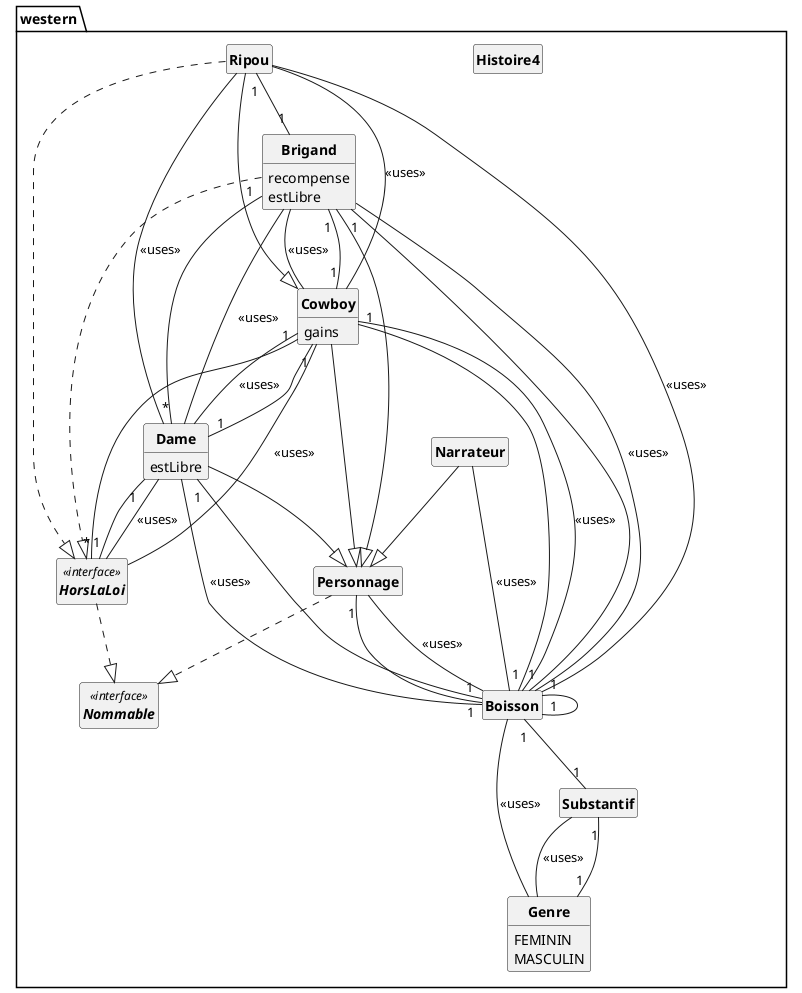 @startuml
'https://plantuml.com/class-diagram
skinparam style strictuml
skinparam classAttributeIconSize 0
skinparam classFontStyle Bold

hide empty members

package western{
class Boisson{
}
class Brigand{
recompense
estLibre
}
class Cowboy{
gains
}
class Dame{
estLibre
}
class Genre{
FEMININ
MASCULIN
}
class Histoire4{
}
interface HorsLaLoi<<interface>>{
}
class Narrateur{
}
interface Nommable<<interface>>{
}
class Personnage{
}
class Ripou{
}
class Substantif{
}

Boisson  "1" -- "1"  Substantif

Boisson  "1" -- "1"  Boisson

Boisson -- Genre : <<uses>>

Brigand  "1" -- "*"  Dame

Brigand  "1" -- "1"  Cowboy

Brigand  "1" -- "1"  Boisson

Brigand --|> Personnage

Brigand ..|> HorsLaLoi

Brigand -- Boisson : <<uses>>

Brigand -- Dame : <<uses>>

Brigand -- Cowboy : <<uses>>

Cowboy  "1" -- "*"  HorsLaLoi

Cowboy  "1" -- "1"  Boisson

Cowboy --|> Personnage

Cowboy -- Boisson : <<uses>>

Cowboy -- Dame : <<uses>>

Cowboy -- HorsLaLoi : <<uses>>

Dame  "1" -- "1"  Cowboy

Dame  "1" -- "1"  HorsLaLoi

Dame  "1" -- "1"  Boisson

Dame --|> Personnage

Dame -- Boisson : <<uses>>

Dame -- HorsLaLoi : <<uses>>

HorsLaLoi ..|> Nommable

Narrateur --|> Personnage

Narrateur -- Boisson : <<uses>>

Personnage  "1" -- "1"  Boisson

Personnage ..|> Nommable

Personnage -- Boisson : <<uses>>

Ripou  "1" -- "1"  Brigand

Ripou --|> Cowboy

Ripou ..|> HorsLaLoi

Ripou -- Boisson : <<uses>>

Ripou -- Dame : <<uses>>

Ripou -- Cowboy : <<uses>>

Substantif  "1" -- "1"  Genre

Substantif -- Genre : <<uses>>

}
@enduml